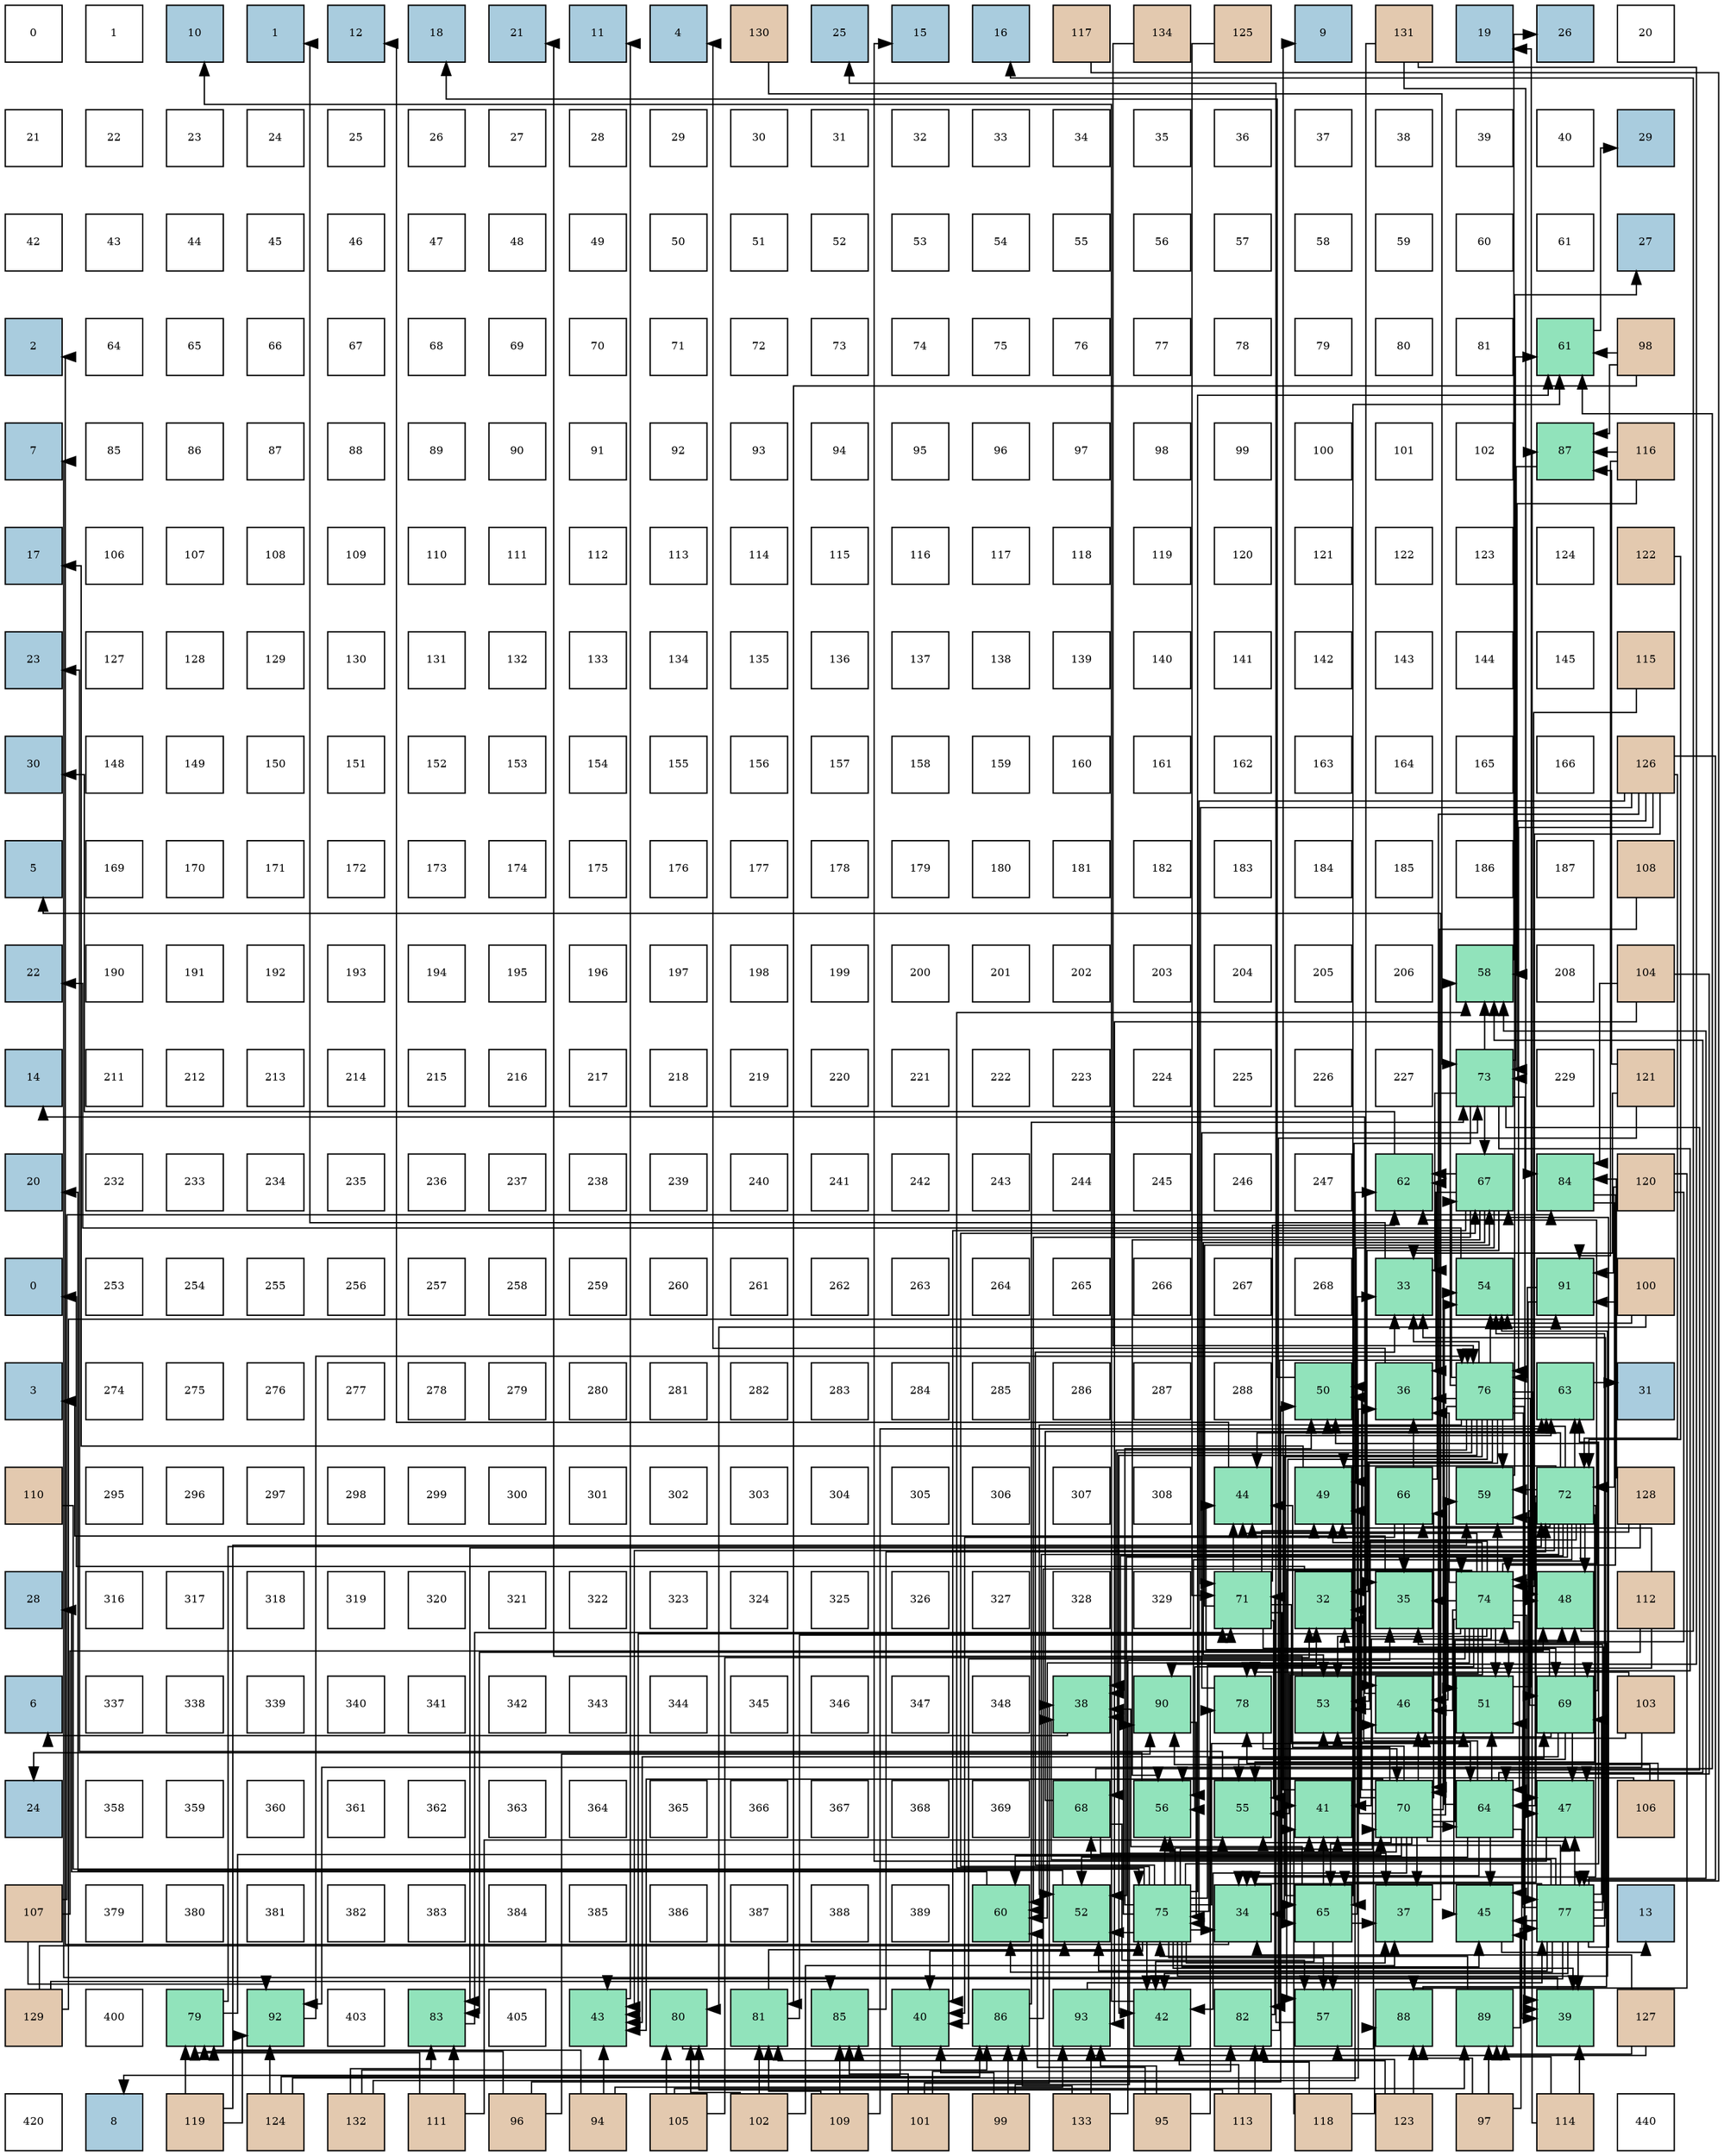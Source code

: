 digraph layout{
 rankdir=TB;
 splines=ortho;
 node [style=filled shape=square fixedsize=true width=0.6];
0[label="0", fontsize=8, fillcolor="#ffffff"];
1[label="1", fontsize=8, fillcolor="#ffffff"];
2[label="10", fontsize=8, fillcolor="#a9ccde"];
3[label="1", fontsize=8, fillcolor="#a9ccde"];
4[label="12", fontsize=8, fillcolor="#a9ccde"];
5[label="18", fontsize=8, fillcolor="#a9ccde"];
6[label="21", fontsize=8, fillcolor="#a9ccde"];
7[label="11", fontsize=8, fillcolor="#a9ccde"];
8[label="4", fontsize=8, fillcolor="#a9ccde"];
9[label="130", fontsize=8, fillcolor="#e3c9af"];
10[label="25", fontsize=8, fillcolor="#a9ccde"];
11[label="15", fontsize=8, fillcolor="#a9ccde"];
12[label="16", fontsize=8, fillcolor="#a9ccde"];
13[label="117", fontsize=8, fillcolor="#e3c9af"];
14[label="134", fontsize=8, fillcolor="#e3c9af"];
15[label="125", fontsize=8, fillcolor="#e3c9af"];
16[label="9", fontsize=8, fillcolor="#a9ccde"];
17[label="131", fontsize=8, fillcolor="#e3c9af"];
18[label="19", fontsize=8, fillcolor="#a9ccde"];
19[label="26", fontsize=8, fillcolor="#a9ccde"];
20[label="20", fontsize=8, fillcolor="#ffffff"];
21[label="21", fontsize=8, fillcolor="#ffffff"];
22[label="22", fontsize=8, fillcolor="#ffffff"];
23[label="23", fontsize=8, fillcolor="#ffffff"];
24[label="24", fontsize=8, fillcolor="#ffffff"];
25[label="25", fontsize=8, fillcolor="#ffffff"];
26[label="26", fontsize=8, fillcolor="#ffffff"];
27[label="27", fontsize=8, fillcolor="#ffffff"];
28[label="28", fontsize=8, fillcolor="#ffffff"];
29[label="29", fontsize=8, fillcolor="#ffffff"];
30[label="30", fontsize=8, fillcolor="#ffffff"];
31[label="31", fontsize=8, fillcolor="#ffffff"];
32[label="32", fontsize=8, fillcolor="#ffffff"];
33[label="33", fontsize=8, fillcolor="#ffffff"];
34[label="34", fontsize=8, fillcolor="#ffffff"];
35[label="35", fontsize=8, fillcolor="#ffffff"];
36[label="36", fontsize=8, fillcolor="#ffffff"];
37[label="37", fontsize=8, fillcolor="#ffffff"];
38[label="38", fontsize=8, fillcolor="#ffffff"];
39[label="39", fontsize=8, fillcolor="#ffffff"];
40[label="40", fontsize=8, fillcolor="#ffffff"];
41[label="29", fontsize=8, fillcolor="#a9ccde"];
42[label="42", fontsize=8, fillcolor="#ffffff"];
43[label="43", fontsize=8, fillcolor="#ffffff"];
44[label="44", fontsize=8, fillcolor="#ffffff"];
45[label="45", fontsize=8, fillcolor="#ffffff"];
46[label="46", fontsize=8, fillcolor="#ffffff"];
47[label="47", fontsize=8, fillcolor="#ffffff"];
48[label="48", fontsize=8, fillcolor="#ffffff"];
49[label="49", fontsize=8, fillcolor="#ffffff"];
50[label="50", fontsize=8, fillcolor="#ffffff"];
51[label="51", fontsize=8, fillcolor="#ffffff"];
52[label="52", fontsize=8, fillcolor="#ffffff"];
53[label="53", fontsize=8, fillcolor="#ffffff"];
54[label="54", fontsize=8, fillcolor="#ffffff"];
55[label="55", fontsize=8, fillcolor="#ffffff"];
56[label="56", fontsize=8, fillcolor="#ffffff"];
57[label="57", fontsize=8, fillcolor="#ffffff"];
58[label="58", fontsize=8, fillcolor="#ffffff"];
59[label="59", fontsize=8, fillcolor="#ffffff"];
60[label="60", fontsize=8, fillcolor="#ffffff"];
61[label="61", fontsize=8, fillcolor="#ffffff"];
62[label="27", fontsize=8, fillcolor="#a9ccde"];
63[label="2", fontsize=8, fillcolor="#a9ccde"];
64[label="64", fontsize=8, fillcolor="#ffffff"];
65[label="65", fontsize=8, fillcolor="#ffffff"];
66[label="66", fontsize=8, fillcolor="#ffffff"];
67[label="67", fontsize=8, fillcolor="#ffffff"];
68[label="68", fontsize=8, fillcolor="#ffffff"];
69[label="69", fontsize=8, fillcolor="#ffffff"];
70[label="70", fontsize=8, fillcolor="#ffffff"];
71[label="71", fontsize=8, fillcolor="#ffffff"];
72[label="72", fontsize=8, fillcolor="#ffffff"];
73[label="73", fontsize=8, fillcolor="#ffffff"];
74[label="74", fontsize=8, fillcolor="#ffffff"];
75[label="75", fontsize=8, fillcolor="#ffffff"];
76[label="76", fontsize=8, fillcolor="#ffffff"];
77[label="77", fontsize=8, fillcolor="#ffffff"];
78[label="78", fontsize=8, fillcolor="#ffffff"];
79[label="79", fontsize=8, fillcolor="#ffffff"];
80[label="80", fontsize=8, fillcolor="#ffffff"];
81[label="81", fontsize=8, fillcolor="#ffffff"];
82[label="61", fontsize=8, fillcolor="#91e3bb"];
83[label="98", fontsize=8, fillcolor="#e3c9af"];
84[label="7", fontsize=8, fillcolor="#a9ccde"];
85[label="85", fontsize=8, fillcolor="#ffffff"];
86[label="86", fontsize=8, fillcolor="#ffffff"];
87[label="87", fontsize=8, fillcolor="#ffffff"];
88[label="88", fontsize=8, fillcolor="#ffffff"];
89[label="89", fontsize=8, fillcolor="#ffffff"];
90[label="90", fontsize=8, fillcolor="#ffffff"];
91[label="91", fontsize=8, fillcolor="#ffffff"];
92[label="92", fontsize=8, fillcolor="#ffffff"];
93[label="93", fontsize=8, fillcolor="#ffffff"];
94[label="94", fontsize=8, fillcolor="#ffffff"];
95[label="95", fontsize=8, fillcolor="#ffffff"];
96[label="96", fontsize=8, fillcolor="#ffffff"];
97[label="97", fontsize=8, fillcolor="#ffffff"];
98[label="98", fontsize=8, fillcolor="#ffffff"];
99[label="99", fontsize=8, fillcolor="#ffffff"];
100[label="100", fontsize=8, fillcolor="#ffffff"];
101[label="101", fontsize=8, fillcolor="#ffffff"];
102[label="102", fontsize=8, fillcolor="#ffffff"];
103[label="87", fontsize=8, fillcolor="#91e3bb"];
104[label="116", fontsize=8, fillcolor="#e3c9af"];
105[label="17", fontsize=8, fillcolor="#a9ccde"];
106[label="106", fontsize=8, fillcolor="#ffffff"];
107[label="107", fontsize=8, fillcolor="#ffffff"];
108[label="108", fontsize=8, fillcolor="#ffffff"];
109[label="109", fontsize=8, fillcolor="#ffffff"];
110[label="110", fontsize=8, fillcolor="#ffffff"];
111[label="111", fontsize=8, fillcolor="#ffffff"];
112[label="112", fontsize=8, fillcolor="#ffffff"];
113[label="113", fontsize=8, fillcolor="#ffffff"];
114[label="114", fontsize=8, fillcolor="#ffffff"];
115[label="115", fontsize=8, fillcolor="#ffffff"];
116[label="116", fontsize=8, fillcolor="#ffffff"];
117[label="117", fontsize=8, fillcolor="#ffffff"];
118[label="118", fontsize=8, fillcolor="#ffffff"];
119[label="119", fontsize=8, fillcolor="#ffffff"];
120[label="120", fontsize=8, fillcolor="#ffffff"];
121[label="121", fontsize=8, fillcolor="#ffffff"];
122[label="122", fontsize=8, fillcolor="#ffffff"];
123[label="123", fontsize=8, fillcolor="#ffffff"];
124[label="124", fontsize=8, fillcolor="#ffffff"];
125[label="122", fontsize=8, fillcolor="#e3c9af"];
126[label="23", fontsize=8, fillcolor="#a9ccde"];
127[label="127", fontsize=8, fillcolor="#ffffff"];
128[label="128", fontsize=8, fillcolor="#ffffff"];
129[label="129", fontsize=8, fillcolor="#ffffff"];
130[label="130", fontsize=8, fillcolor="#ffffff"];
131[label="131", fontsize=8, fillcolor="#ffffff"];
132[label="132", fontsize=8, fillcolor="#ffffff"];
133[label="133", fontsize=8, fillcolor="#ffffff"];
134[label="134", fontsize=8, fillcolor="#ffffff"];
135[label="135", fontsize=8, fillcolor="#ffffff"];
136[label="136", fontsize=8, fillcolor="#ffffff"];
137[label="137", fontsize=8, fillcolor="#ffffff"];
138[label="138", fontsize=8, fillcolor="#ffffff"];
139[label="139", fontsize=8, fillcolor="#ffffff"];
140[label="140", fontsize=8, fillcolor="#ffffff"];
141[label="141", fontsize=8, fillcolor="#ffffff"];
142[label="142", fontsize=8, fillcolor="#ffffff"];
143[label="143", fontsize=8, fillcolor="#ffffff"];
144[label="144", fontsize=8, fillcolor="#ffffff"];
145[label="145", fontsize=8, fillcolor="#ffffff"];
146[label="115", fontsize=8, fillcolor="#e3c9af"];
147[label="30", fontsize=8, fillcolor="#a9ccde"];
148[label="148", fontsize=8, fillcolor="#ffffff"];
149[label="149", fontsize=8, fillcolor="#ffffff"];
150[label="150", fontsize=8, fillcolor="#ffffff"];
151[label="151", fontsize=8, fillcolor="#ffffff"];
152[label="152", fontsize=8, fillcolor="#ffffff"];
153[label="153", fontsize=8, fillcolor="#ffffff"];
154[label="154", fontsize=8, fillcolor="#ffffff"];
155[label="155", fontsize=8, fillcolor="#ffffff"];
156[label="156", fontsize=8, fillcolor="#ffffff"];
157[label="157", fontsize=8, fillcolor="#ffffff"];
158[label="158", fontsize=8, fillcolor="#ffffff"];
159[label="159", fontsize=8, fillcolor="#ffffff"];
160[label="160", fontsize=8, fillcolor="#ffffff"];
161[label="161", fontsize=8, fillcolor="#ffffff"];
162[label="162", fontsize=8, fillcolor="#ffffff"];
163[label="163", fontsize=8, fillcolor="#ffffff"];
164[label="164", fontsize=8, fillcolor="#ffffff"];
165[label="165", fontsize=8, fillcolor="#ffffff"];
166[label="166", fontsize=8, fillcolor="#ffffff"];
167[label="126", fontsize=8, fillcolor="#e3c9af"];
168[label="5", fontsize=8, fillcolor="#a9ccde"];
169[label="169", fontsize=8, fillcolor="#ffffff"];
170[label="170", fontsize=8, fillcolor="#ffffff"];
171[label="171", fontsize=8, fillcolor="#ffffff"];
172[label="172", fontsize=8, fillcolor="#ffffff"];
173[label="173", fontsize=8, fillcolor="#ffffff"];
174[label="174", fontsize=8, fillcolor="#ffffff"];
175[label="175", fontsize=8, fillcolor="#ffffff"];
176[label="176", fontsize=8, fillcolor="#ffffff"];
177[label="177", fontsize=8, fillcolor="#ffffff"];
178[label="178", fontsize=8, fillcolor="#ffffff"];
179[label="179", fontsize=8, fillcolor="#ffffff"];
180[label="180", fontsize=8, fillcolor="#ffffff"];
181[label="181", fontsize=8, fillcolor="#ffffff"];
182[label="182", fontsize=8, fillcolor="#ffffff"];
183[label="183", fontsize=8, fillcolor="#ffffff"];
184[label="184", fontsize=8, fillcolor="#ffffff"];
185[label="185", fontsize=8, fillcolor="#ffffff"];
186[label="186", fontsize=8, fillcolor="#ffffff"];
187[label="187", fontsize=8, fillcolor="#ffffff"];
188[label="108", fontsize=8, fillcolor="#e3c9af"];
189[label="22", fontsize=8, fillcolor="#a9ccde"];
190[label="190", fontsize=8, fillcolor="#ffffff"];
191[label="191", fontsize=8, fillcolor="#ffffff"];
192[label="192", fontsize=8, fillcolor="#ffffff"];
193[label="193", fontsize=8, fillcolor="#ffffff"];
194[label="194", fontsize=8, fillcolor="#ffffff"];
195[label="195", fontsize=8, fillcolor="#ffffff"];
196[label="196", fontsize=8, fillcolor="#ffffff"];
197[label="197", fontsize=8, fillcolor="#ffffff"];
198[label="198", fontsize=8, fillcolor="#ffffff"];
199[label="199", fontsize=8, fillcolor="#ffffff"];
200[label="200", fontsize=8, fillcolor="#ffffff"];
201[label="201", fontsize=8, fillcolor="#ffffff"];
202[label="202", fontsize=8, fillcolor="#ffffff"];
203[label="203", fontsize=8, fillcolor="#ffffff"];
204[label="204", fontsize=8, fillcolor="#ffffff"];
205[label="205", fontsize=8, fillcolor="#ffffff"];
206[label="206", fontsize=8, fillcolor="#ffffff"];
207[label="58", fontsize=8, fillcolor="#91e3bb"];
208[label="208", fontsize=8, fillcolor="#ffffff"];
209[label="104", fontsize=8, fillcolor="#e3c9af"];
210[label="14", fontsize=8, fillcolor="#a9ccde"];
211[label="211", fontsize=8, fillcolor="#ffffff"];
212[label="212", fontsize=8, fillcolor="#ffffff"];
213[label="213", fontsize=8, fillcolor="#ffffff"];
214[label="214", fontsize=8, fillcolor="#ffffff"];
215[label="215", fontsize=8, fillcolor="#ffffff"];
216[label="216", fontsize=8, fillcolor="#ffffff"];
217[label="217", fontsize=8, fillcolor="#ffffff"];
218[label="218", fontsize=8, fillcolor="#ffffff"];
219[label="219", fontsize=8, fillcolor="#ffffff"];
220[label="220", fontsize=8, fillcolor="#ffffff"];
221[label="221", fontsize=8, fillcolor="#ffffff"];
222[label="222", fontsize=8, fillcolor="#ffffff"];
223[label="223", fontsize=8, fillcolor="#ffffff"];
224[label="224", fontsize=8, fillcolor="#ffffff"];
225[label="225", fontsize=8, fillcolor="#ffffff"];
226[label="226", fontsize=8, fillcolor="#ffffff"];
227[label="227", fontsize=8, fillcolor="#ffffff"];
228[label="73", fontsize=8, fillcolor="#91e3bb"];
229[label="229", fontsize=8, fillcolor="#ffffff"];
230[label="121", fontsize=8, fillcolor="#e3c9af"];
231[label="20", fontsize=8, fillcolor="#a9ccde"];
232[label="232", fontsize=8, fillcolor="#ffffff"];
233[label="233", fontsize=8, fillcolor="#ffffff"];
234[label="234", fontsize=8, fillcolor="#ffffff"];
235[label="235", fontsize=8, fillcolor="#ffffff"];
236[label="236", fontsize=8, fillcolor="#ffffff"];
237[label="237", fontsize=8, fillcolor="#ffffff"];
238[label="238", fontsize=8, fillcolor="#ffffff"];
239[label="239", fontsize=8, fillcolor="#ffffff"];
240[label="240", fontsize=8, fillcolor="#ffffff"];
241[label="241", fontsize=8, fillcolor="#ffffff"];
242[label="242", fontsize=8, fillcolor="#ffffff"];
243[label="243", fontsize=8, fillcolor="#ffffff"];
244[label="244", fontsize=8, fillcolor="#ffffff"];
245[label="245", fontsize=8, fillcolor="#ffffff"];
246[label="246", fontsize=8, fillcolor="#ffffff"];
247[label="247", fontsize=8, fillcolor="#ffffff"];
248[label="62", fontsize=8, fillcolor="#91e3bb"];
249[label="67", fontsize=8, fillcolor="#91e3bb"];
250[label="84", fontsize=8, fillcolor="#91e3bb"];
251[label="120", fontsize=8, fillcolor="#e3c9af"];
252[label="0", fontsize=8, fillcolor="#a9ccde"];
253[label="253", fontsize=8, fillcolor="#ffffff"];
254[label="254", fontsize=8, fillcolor="#ffffff"];
255[label="255", fontsize=8, fillcolor="#ffffff"];
256[label="256", fontsize=8, fillcolor="#ffffff"];
257[label="257", fontsize=8, fillcolor="#ffffff"];
258[label="258", fontsize=8, fillcolor="#ffffff"];
259[label="259", fontsize=8, fillcolor="#ffffff"];
260[label="260", fontsize=8, fillcolor="#ffffff"];
261[label="261", fontsize=8, fillcolor="#ffffff"];
262[label="262", fontsize=8, fillcolor="#ffffff"];
263[label="263", fontsize=8, fillcolor="#ffffff"];
264[label="264", fontsize=8, fillcolor="#ffffff"];
265[label="265", fontsize=8, fillcolor="#ffffff"];
266[label="266", fontsize=8, fillcolor="#ffffff"];
267[label="267", fontsize=8, fillcolor="#ffffff"];
268[label="268", fontsize=8, fillcolor="#ffffff"];
269[label="33", fontsize=8, fillcolor="#91e3bb"];
270[label="54", fontsize=8, fillcolor="#91e3bb"];
271[label="91", fontsize=8, fillcolor="#91e3bb"];
272[label="100", fontsize=8, fillcolor="#e3c9af"];
273[label="3", fontsize=8, fillcolor="#a9ccde"];
274[label="274", fontsize=8, fillcolor="#ffffff"];
275[label="275", fontsize=8, fillcolor="#ffffff"];
276[label="276", fontsize=8, fillcolor="#ffffff"];
277[label="277", fontsize=8, fillcolor="#ffffff"];
278[label="278", fontsize=8, fillcolor="#ffffff"];
279[label="279", fontsize=8, fillcolor="#ffffff"];
280[label="280", fontsize=8, fillcolor="#ffffff"];
281[label="281", fontsize=8, fillcolor="#ffffff"];
282[label="282", fontsize=8, fillcolor="#ffffff"];
283[label="283", fontsize=8, fillcolor="#ffffff"];
284[label="284", fontsize=8, fillcolor="#ffffff"];
285[label="285", fontsize=8, fillcolor="#ffffff"];
286[label="286", fontsize=8, fillcolor="#ffffff"];
287[label="287", fontsize=8, fillcolor="#ffffff"];
288[label="288", fontsize=8, fillcolor="#ffffff"];
289[label="50", fontsize=8, fillcolor="#91e3bb"];
290[label="36", fontsize=8, fillcolor="#91e3bb"];
291[label="76", fontsize=8, fillcolor="#91e3bb"];
292[label="63", fontsize=8, fillcolor="#91e3bb"];
293[label="31", fontsize=8, fillcolor="#a9ccde"];
294[label="110", fontsize=8, fillcolor="#e3c9af"];
295[label="295", fontsize=8, fillcolor="#ffffff"];
296[label="296", fontsize=8, fillcolor="#ffffff"];
297[label="297", fontsize=8, fillcolor="#ffffff"];
298[label="298", fontsize=8, fillcolor="#ffffff"];
299[label="299", fontsize=8, fillcolor="#ffffff"];
300[label="300", fontsize=8, fillcolor="#ffffff"];
301[label="301", fontsize=8, fillcolor="#ffffff"];
302[label="302", fontsize=8, fillcolor="#ffffff"];
303[label="303", fontsize=8, fillcolor="#ffffff"];
304[label="304", fontsize=8, fillcolor="#ffffff"];
305[label="305", fontsize=8, fillcolor="#ffffff"];
306[label="306", fontsize=8, fillcolor="#ffffff"];
307[label="307", fontsize=8, fillcolor="#ffffff"];
308[label="308", fontsize=8, fillcolor="#ffffff"];
309[label="44", fontsize=8, fillcolor="#91e3bb"];
310[label="49", fontsize=8, fillcolor="#91e3bb"];
311[label="66", fontsize=8, fillcolor="#91e3bb"];
312[label="59", fontsize=8, fillcolor="#91e3bb"];
313[label="72", fontsize=8, fillcolor="#91e3bb"];
314[label="128", fontsize=8, fillcolor="#e3c9af"];
315[label="28", fontsize=8, fillcolor="#a9ccde"];
316[label="316", fontsize=8, fillcolor="#ffffff"];
317[label="317", fontsize=8, fillcolor="#ffffff"];
318[label="318", fontsize=8, fillcolor="#ffffff"];
319[label="319", fontsize=8, fillcolor="#ffffff"];
320[label="320", fontsize=8, fillcolor="#ffffff"];
321[label="321", fontsize=8, fillcolor="#ffffff"];
322[label="322", fontsize=8, fillcolor="#ffffff"];
323[label="323", fontsize=8, fillcolor="#ffffff"];
324[label="324", fontsize=8, fillcolor="#ffffff"];
325[label="325", fontsize=8, fillcolor="#ffffff"];
326[label="326", fontsize=8, fillcolor="#ffffff"];
327[label="327", fontsize=8, fillcolor="#ffffff"];
328[label="328", fontsize=8, fillcolor="#ffffff"];
329[label="329", fontsize=8, fillcolor="#ffffff"];
330[label="71", fontsize=8, fillcolor="#91e3bb"];
331[label="32", fontsize=8, fillcolor="#91e3bb"];
332[label="35", fontsize=8, fillcolor="#91e3bb"];
333[label="74", fontsize=8, fillcolor="#91e3bb"];
334[label="48", fontsize=8, fillcolor="#91e3bb"];
335[label="112", fontsize=8, fillcolor="#e3c9af"];
336[label="6", fontsize=8, fillcolor="#a9ccde"];
337[label="337", fontsize=8, fillcolor="#ffffff"];
338[label="338", fontsize=8, fillcolor="#ffffff"];
339[label="339", fontsize=8, fillcolor="#ffffff"];
340[label="340", fontsize=8, fillcolor="#ffffff"];
341[label="341", fontsize=8, fillcolor="#ffffff"];
342[label="342", fontsize=8, fillcolor="#ffffff"];
343[label="343", fontsize=8, fillcolor="#ffffff"];
344[label="344", fontsize=8, fillcolor="#ffffff"];
345[label="345", fontsize=8, fillcolor="#ffffff"];
346[label="346", fontsize=8, fillcolor="#ffffff"];
347[label="347", fontsize=8, fillcolor="#ffffff"];
348[label="348", fontsize=8, fillcolor="#ffffff"];
349[label="38", fontsize=8, fillcolor="#91e3bb"];
350[label="90", fontsize=8, fillcolor="#91e3bb"];
351[label="78", fontsize=8, fillcolor="#91e3bb"];
352[label="53", fontsize=8, fillcolor="#91e3bb"];
353[label="46", fontsize=8, fillcolor="#91e3bb"];
354[label="51", fontsize=8, fillcolor="#91e3bb"];
355[label="69", fontsize=8, fillcolor="#91e3bb"];
356[label="103", fontsize=8, fillcolor="#e3c9af"];
357[label="24", fontsize=8, fillcolor="#a9ccde"];
358[label="358", fontsize=8, fillcolor="#ffffff"];
359[label="359", fontsize=8, fillcolor="#ffffff"];
360[label="360", fontsize=8, fillcolor="#ffffff"];
361[label="361", fontsize=8, fillcolor="#ffffff"];
362[label="362", fontsize=8, fillcolor="#ffffff"];
363[label="363", fontsize=8, fillcolor="#ffffff"];
364[label="364", fontsize=8, fillcolor="#ffffff"];
365[label="365", fontsize=8, fillcolor="#ffffff"];
366[label="366", fontsize=8, fillcolor="#ffffff"];
367[label="367", fontsize=8, fillcolor="#ffffff"];
368[label="368", fontsize=8, fillcolor="#ffffff"];
369[label="369", fontsize=8, fillcolor="#ffffff"];
370[label="68", fontsize=8, fillcolor="#91e3bb"];
371[label="56", fontsize=8, fillcolor="#91e3bb"];
372[label="55", fontsize=8, fillcolor="#91e3bb"];
373[label="41", fontsize=8, fillcolor="#91e3bb"];
374[label="70", fontsize=8, fillcolor="#91e3bb"];
375[label="64", fontsize=8, fillcolor="#91e3bb"];
376[label="47", fontsize=8, fillcolor="#91e3bb"];
377[label="106", fontsize=8, fillcolor="#e3c9af"];
378[label="107", fontsize=8, fillcolor="#e3c9af"];
379[label="379", fontsize=8, fillcolor="#ffffff"];
380[label="380", fontsize=8, fillcolor="#ffffff"];
381[label="381", fontsize=8, fillcolor="#ffffff"];
382[label="382", fontsize=8, fillcolor="#ffffff"];
383[label="383", fontsize=8, fillcolor="#ffffff"];
384[label="384", fontsize=8, fillcolor="#ffffff"];
385[label="385", fontsize=8, fillcolor="#ffffff"];
386[label="386", fontsize=8, fillcolor="#ffffff"];
387[label="387", fontsize=8, fillcolor="#ffffff"];
388[label="388", fontsize=8, fillcolor="#ffffff"];
389[label="389", fontsize=8, fillcolor="#ffffff"];
390[label="60", fontsize=8, fillcolor="#91e3bb"];
391[label="52", fontsize=8, fillcolor="#91e3bb"];
392[label="75", fontsize=8, fillcolor="#91e3bb"];
393[label="34", fontsize=8, fillcolor="#91e3bb"];
394[label="65", fontsize=8, fillcolor="#91e3bb"];
395[label="37", fontsize=8, fillcolor="#91e3bb"];
396[label="45", fontsize=8, fillcolor="#91e3bb"];
397[label="77", fontsize=8, fillcolor="#91e3bb"];
398[label="13", fontsize=8, fillcolor="#a9ccde"];
399[label="129", fontsize=8, fillcolor="#e3c9af"];
400[label="400", fontsize=8, fillcolor="#ffffff"];
401[label="79", fontsize=8, fillcolor="#91e3bb"];
402[label="92", fontsize=8, fillcolor="#91e3bb"];
403[label="403", fontsize=8, fillcolor="#ffffff"];
404[label="83", fontsize=8, fillcolor="#91e3bb"];
405[label="405", fontsize=8, fillcolor="#ffffff"];
406[label="43", fontsize=8, fillcolor="#91e3bb"];
407[label="80", fontsize=8, fillcolor="#91e3bb"];
408[label="81", fontsize=8, fillcolor="#91e3bb"];
409[label="85", fontsize=8, fillcolor="#91e3bb"];
410[label="40", fontsize=8, fillcolor="#91e3bb"];
411[label="86", fontsize=8, fillcolor="#91e3bb"];
412[label="93", fontsize=8, fillcolor="#91e3bb"];
413[label="42", fontsize=8, fillcolor="#91e3bb"];
414[label="82", fontsize=8, fillcolor="#91e3bb"];
415[label="57", fontsize=8, fillcolor="#91e3bb"];
416[label="88", fontsize=8, fillcolor="#91e3bb"];
417[label="89", fontsize=8, fillcolor="#91e3bb"];
418[label="39", fontsize=8, fillcolor="#91e3bb"];
419[label="127", fontsize=8, fillcolor="#e3c9af"];
420[label="420", fontsize=8, fillcolor="#ffffff"];
421[label="8", fontsize=8, fillcolor="#a9ccde"];
422[label="119", fontsize=8, fillcolor="#e3c9af"];
423[label="124", fontsize=8, fillcolor="#e3c9af"];
424[label="132", fontsize=8, fillcolor="#e3c9af"];
425[label="111", fontsize=8, fillcolor="#e3c9af"];
426[label="96", fontsize=8, fillcolor="#e3c9af"];
427[label="94", fontsize=8, fillcolor="#e3c9af"];
428[label="105", fontsize=8, fillcolor="#e3c9af"];
429[label="102", fontsize=8, fillcolor="#e3c9af"];
430[label="109", fontsize=8, fillcolor="#e3c9af"];
431[label="101", fontsize=8, fillcolor="#e3c9af"];
432[label="99", fontsize=8, fillcolor="#e3c9af"];
433[label="133", fontsize=8, fillcolor="#e3c9af"];
434[label="95", fontsize=8, fillcolor="#e3c9af"];
435[label="113", fontsize=8, fillcolor="#e3c9af"];
436[label="118", fontsize=8, fillcolor="#e3c9af"];
437[label="123", fontsize=8, fillcolor="#e3c9af"];
438[label="97", fontsize=8, fillcolor="#e3c9af"];
439[label="114", fontsize=8, fillcolor="#e3c9af"];
440[label="440", fontsize=8, fillcolor="#ffffff"];
edge [constraint=false, style=vis];331 -> 252;
269 -> 3;
393 -> 63;
332 -> 273;
290 -> 8;
395 -> 168;
349 -> 336;
418 -> 84;
410 -> 421;
373 -> 16;
413 -> 2;
406 -> 7;
309 -> 4;
396 -> 398;
353 -> 210;
376 -> 11;
334 -> 12;
310 -> 105;
289 -> 5;
354 -> 18;
391 -> 231;
352 -> 6;
270 -> 189;
372 -> 126;
371 -> 357;
415 -> 10;
207 -> 19;
312 -> 62;
390 -> 315;
82 -> 41;
248 -> 147;
292 -> 293;
375 -> 331;
375 -> 393;
375 -> 418;
375 -> 396;
375 -> 354;
375 -> 391;
375 -> 270;
375 -> 207;
394 -> 269;
394 -> 395;
394 -> 349;
394 -> 373;
394 -> 413;
394 -> 415;
394 -> 82;
394 -> 292;
311 -> 332;
311 -> 290;
311 -> 410;
311 -> 248;
249 -> 332;
249 -> 290;
249 -> 410;
249 -> 310;
249 -> 352;
249 -> 371;
249 -> 390;
249 -> 248;
370 -> 395;
370 -> 415;
370 -> 82;
370 -> 292;
355 -> 406;
355 -> 309;
355 -> 353;
355 -> 376;
355 -> 334;
355 -> 289;
355 -> 372;
355 -> 312;
374 -> 331;
374 -> 395;
374 -> 413;
374 -> 406;
374 -> 309;
374 -> 353;
374 -> 376;
374 -> 334;
374 -> 310;
374 -> 289;
374 -> 352;
374 -> 270;
374 -> 372;
374 -> 371;
374 -> 312;
374 -> 390;
374 -> 375;
374 -> 394;
374 -> 311;
330 -> 309;
330 -> 310;
330 -> 372;
330 -> 248;
330 -> 375;
330 -> 394;
330 -> 249;
330 -> 355;
313 -> 393;
313 -> 349;
313 -> 406;
313 -> 309;
313 -> 353;
313 -> 376;
313 -> 334;
313 -> 310;
313 -> 289;
313 -> 391;
313 -> 352;
313 -> 372;
313 -> 371;
313 -> 312;
313 -> 390;
313 -> 292;
313 -> 375;
313 -> 394;
313 -> 311;
228 -> 269;
228 -> 418;
228 -> 207;
228 -> 82;
228 -> 375;
228 -> 394;
228 -> 249;
228 -> 355;
333 -> 332;
333 -> 290;
333 -> 410;
333 -> 373;
333 -> 406;
333 -> 309;
333 -> 396;
333 -> 353;
333 -> 376;
333 -> 334;
333 -> 310;
333 -> 289;
333 -> 354;
333 -> 352;
333 -> 372;
333 -> 371;
333 -> 415;
333 -> 312;
333 -> 390;
333 -> 248;
333 -> 375;
333 -> 394;
392 -> 331;
392 -> 269;
392 -> 393;
392 -> 395;
392 -> 349;
392 -> 418;
392 -> 410;
392 -> 373;
392 -> 413;
392 -> 396;
392 -> 353;
392 -> 289;
392 -> 354;
392 -> 391;
392 -> 270;
392 -> 371;
392 -> 415;
392 -> 207;
392 -> 82;
392 -> 292;
392 -> 249;
392 -> 355;
291 -> 331;
291 -> 269;
291 -> 393;
291 -> 290;
291 -> 349;
291 -> 418;
291 -> 373;
291 -> 413;
291 -> 396;
291 -> 334;
291 -> 354;
291 -> 391;
291 -> 352;
291 -> 270;
291 -> 207;
291 -> 312;
291 -> 249;
291 -> 370;
291 -> 355;
397 -> 331;
397 -> 269;
397 -> 393;
397 -> 332;
397 -> 349;
397 -> 418;
397 -> 373;
397 -> 413;
397 -> 406;
397 -> 396;
397 -> 376;
397 -> 354;
397 -> 391;
397 -> 270;
397 -> 207;
397 -> 390;
397 -> 249;
397 -> 370;
397 -> 355;
351 -> 374;
351 -> 228;
401 -> 374;
401 -> 313;
407 -> 374;
408 -> 330;
408 -> 392;
414 -> 330;
414 -> 291;
404 -> 330;
250 -> 313;
250 -> 333;
409 -> 313;
411 -> 228;
411 -> 333;
103 -> 228;
416 -> 333;
417 -> 392;
417 -> 397;
350 -> 392;
271 -> 291;
271 -> 397;
402 -> 291;
412 -> 397;
427 -> 406;
427 -> 401;
427 -> 412;
434 -> 390;
434 -> 351;
434 -> 412;
426 -> 289;
426 -> 401;
426 -> 350;
438 -> 396;
438 -> 416;
438 -> 417;
83 -> 82;
83 -> 408;
83 -> 103;
432 -> 410;
432 -> 411;
432 -> 350;
272 -> 270;
272 -> 407;
272 -> 271;
431 -> 349;
431 -> 414;
431 -> 409;
429 -> 395;
429 -> 407;
429 -> 408;
356 -> 352;
356 -> 351;
356 -> 402;
209 -> 376;
209 -> 250;
209 -> 412;
428 -> 331;
428 -> 407;
428 -> 417;
377 -> 371;
377 -> 351;
377 -> 350;
378 -> 334;
378 -> 250;
378 -> 402;
188 -> 374;
430 -> 292;
430 -> 408;
430 -> 409;
294 -> 392;
425 -> 372;
425 -> 401;
425 -> 404;
335 -> 310;
335 -> 351;
335 -> 404;
435 -> 413;
435 -> 407;
435 -> 414;
439 -> 418;
439 -> 103;
439 -> 417;
146 -> 333;
104 -> 207;
104 -> 103;
104 -> 271;
13 -> 397;
436 -> 373;
436 -> 414;
436 -> 416;
422 -> 312;
422 -> 401;
422 -> 402;
251 -> 354;
251 -> 416;
251 -> 271;
230 -> 269;
230 -> 414;
230 -> 103;
125 -> 313;
437 -> 415;
437 -> 408;
437 -> 416;
423 -> 290;
423 -> 411;
423 -> 402;
15 -> 330;
167 -> 374;
167 -> 330;
167 -> 313;
167 -> 228;
167 -> 333;
167 -> 392;
167 -> 291;
167 -> 397;
419 -> 393;
419 -> 409;
419 -> 417;
314 -> 309;
314 -> 404;
314 -> 250;
399 -> 391;
399 -> 409;
399 -> 271;
9 -> 228;
17 -> 353;
17 -> 250;
17 -> 350;
424 -> 248;
424 -> 404;
424 -> 411;
433 -> 332;
433 -> 411;
433 -> 412;
14 -> 291;
edge [constraint=true, style=invis];
0 -> 21 -> 42 -> 63 -> 84 -> 105 -> 126 -> 147 -> 168 -> 189 -> 210 -> 231 -> 252 -> 273 -> 294 -> 315 -> 336 -> 357 -> 378 -> 399 -> 420;
1 -> 22 -> 43 -> 64 -> 85 -> 106 -> 127 -> 148 -> 169 -> 190 -> 211 -> 232 -> 253 -> 274 -> 295 -> 316 -> 337 -> 358 -> 379 -> 400 -> 421;
2 -> 23 -> 44 -> 65 -> 86 -> 107 -> 128 -> 149 -> 170 -> 191 -> 212 -> 233 -> 254 -> 275 -> 296 -> 317 -> 338 -> 359 -> 380 -> 401 -> 422;
3 -> 24 -> 45 -> 66 -> 87 -> 108 -> 129 -> 150 -> 171 -> 192 -> 213 -> 234 -> 255 -> 276 -> 297 -> 318 -> 339 -> 360 -> 381 -> 402 -> 423;
4 -> 25 -> 46 -> 67 -> 88 -> 109 -> 130 -> 151 -> 172 -> 193 -> 214 -> 235 -> 256 -> 277 -> 298 -> 319 -> 340 -> 361 -> 382 -> 403 -> 424;
5 -> 26 -> 47 -> 68 -> 89 -> 110 -> 131 -> 152 -> 173 -> 194 -> 215 -> 236 -> 257 -> 278 -> 299 -> 320 -> 341 -> 362 -> 383 -> 404 -> 425;
6 -> 27 -> 48 -> 69 -> 90 -> 111 -> 132 -> 153 -> 174 -> 195 -> 216 -> 237 -> 258 -> 279 -> 300 -> 321 -> 342 -> 363 -> 384 -> 405 -> 426;
7 -> 28 -> 49 -> 70 -> 91 -> 112 -> 133 -> 154 -> 175 -> 196 -> 217 -> 238 -> 259 -> 280 -> 301 -> 322 -> 343 -> 364 -> 385 -> 406 -> 427;
8 -> 29 -> 50 -> 71 -> 92 -> 113 -> 134 -> 155 -> 176 -> 197 -> 218 -> 239 -> 260 -> 281 -> 302 -> 323 -> 344 -> 365 -> 386 -> 407 -> 428;
9 -> 30 -> 51 -> 72 -> 93 -> 114 -> 135 -> 156 -> 177 -> 198 -> 219 -> 240 -> 261 -> 282 -> 303 -> 324 -> 345 -> 366 -> 387 -> 408 -> 429;
10 -> 31 -> 52 -> 73 -> 94 -> 115 -> 136 -> 157 -> 178 -> 199 -> 220 -> 241 -> 262 -> 283 -> 304 -> 325 -> 346 -> 367 -> 388 -> 409 -> 430;
11 -> 32 -> 53 -> 74 -> 95 -> 116 -> 137 -> 158 -> 179 -> 200 -> 221 -> 242 -> 263 -> 284 -> 305 -> 326 -> 347 -> 368 -> 389 -> 410 -> 431;
12 -> 33 -> 54 -> 75 -> 96 -> 117 -> 138 -> 159 -> 180 -> 201 -> 222 -> 243 -> 264 -> 285 -> 306 -> 327 -> 348 -> 369 -> 390 -> 411 -> 432;
13 -> 34 -> 55 -> 76 -> 97 -> 118 -> 139 -> 160 -> 181 -> 202 -> 223 -> 244 -> 265 -> 286 -> 307 -> 328 -> 349 -> 370 -> 391 -> 412 -> 433;
14 -> 35 -> 56 -> 77 -> 98 -> 119 -> 140 -> 161 -> 182 -> 203 -> 224 -> 245 -> 266 -> 287 -> 308 -> 329 -> 350 -> 371 -> 392 -> 413 -> 434;
15 -> 36 -> 57 -> 78 -> 99 -> 120 -> 141 -> 162 -> 183 -> 204 -> 225 -> 246 -> 267 -> 288 -> 309 -> 330 -> 351 -> 372 -> 393 -> 414 -> 435;
16 -> 37 -> 58 -> 79 -> 100 -> 121 -> 142 -> 163 -> 184 -> 205 -> 226 -> 247 -> 268 -> 289 -> 310 -> 331 -> 352 -> 373 -> 394 -> 415 -> 436;
17 -> 38 -> 59 -> 80 -> 101 -> 122 -> 143 -> 164 -> 185 -> 206 -> 227 -> 248 -> 269 -> 290 -> 311 -> 332 -> 353 -> 374 -> 395 -> 416 -> 437;
18 -> 39 -> 60 -> 81 -> 102 -> 123 -> 144 -> 165 -> 186 -> 207 -> 228 -> 249 -> 270 -> 291 -> 312 -> 333 -> 354 -> 375 -> 396 -> 417 -> 438;
19 -> 40 -> 61 -> 82 -> 103 -> 124 -> 145 -> 166 -> 187 -> 208 -> 229 -> 250 -> 271 -> 292 -> 313 -> 334 -> 355 -> 376 -> 397 -> 418 -> 439;
20 -> 41 -> 62 -> 83 -> 104 -> 125 -> 146 -> 167 -> 188 -> 209 -> 230 -> 251 -> 272 -> 293 -> 314 -> 335 -> 356 -> 377 -> 398 -> 419 -> 440;
rank = same {0 -> 1 -> 2 -> 3 -> 4 -> 5 -> 6 -> 7 -> 8 -> 9 -> 10 -> 11 -> 12 -> 13 -> 14 -> 15 -> 16 -> 17 -> 18 -> 19 -> 20};
rank = same {21 -> 22 -> 23 -> 24 -> 25 -> 26 -> 27 -> 28 -> 29 -> 30 -> 31 -> 32 -> 33 -> 34 -> 35 -> 36 -> 37 -> 38 -> 39 -> 40 -> 41};
rank = same {42 -> 43 -> 44 -> 45 -> 46 -> 47 -> 48 -> 49 -> 50 -> 51 -> 52 -> 53 -> 54 -> 55 -> 56 -> 57 -> 58 -> 59 -> 60 -> 61 -> 62};
rank = same {63 -> 64 -> 65 -> 66 -> 67 -> 68 -> 69 -> 70 -> 71 -> 72 -> 73 -> 74 -> 75 -> 76 -> 77 -> 78 -> 79 -> 80 -> 81 -> 82 -> 83};
rank = same {84 -> 85 -> 86 -> 87 -> 88 -> 89 -> 90 -> 91 -> 92 -> 93 -> 94 -> 95 -> 96 -> 97 -> 98 -> 99 -> 100 -> 101 -> 102 -> 103 -> 104};
rank = same {105 -> 106 -> 107 -> 108 -> 109 -> 110 -> 111 -> 112 -> 113 -> 114 -> 115 -> 116 -> 117 -> 118 -> 119 -> 120 -> 121 -> 122 -> 123 -> 124 -> 125};
rank = same {126 -> 127 -> 128 -> 129 -> 130 -> 131 -> 132 -> 133 -> 134 -> 135 -> 136 -> 137 -> 138 -> 139 -> 140 -> 141 -> 142 -> 143 -> 144 -> 145 -> 146};
rank = same {147 -> 148 -> 149 -> 150 -> 151 -> 152 -> 153 -> 154 -> 155 -> 156 -> 157 -> 158 -> 159 -> 160 -> 161 -> 162 -> 163 -> 164 -> 165 -> 166 -> 167};
rank = same {168 -> 169 -> 170 -> 171 -> 172 -> 173 -> 174 -> 175 -> 176 -> 177 -> 178 -> 179 -> 180 -> 181 -> 182 -> 183 -> 184 -> 185 -> 186 -> 187 -> 188};
rank = same {189 -> 190 -> 191 -> 192 -> 193 -> 194 -> 195 -> 196 -> 197 -> 198 -> 199 -> 200 -> 201 -> 202 -> 203 -> 204 -> 205 -> 206 -> 207 -> 208 -> 209};
rank = same {210 -> 211 -> 212 -> 213 -> 214 -> 215 -> 216 -> 217 -> 218 -> 219 -> 220 -> 221 -> 222 -> 223 -> 224 -> 225 -> 226 -> 227 -> 228 -> 229 -> 230};
rank = same {231 -> 232 -> 233 -> 234 -> 235 -> 236 -> 237 -> 238 -> 239 -> 240 -> 241 -> 242 -> 243 -> 244 -> 245 -> 246 -> 247 -> 248 -> 249 -> 250 -> 251};
rank = same {252 -> 253 -> 254 -> 255 -> 256 -> 257 -> 258 -> 259 -> 260 -> 261 -> 262 -> 263 -> 264 -> 265 -> 266 -> 267 -> 268 -> 269 -> 270 -> 271 -> 272};
rank = same {273 -> 274 -> 275 -> 276 -> 277 -> 278 -> 279 -> 280 -> 281 -> 282 -> 283 -> 284 -> 285 -> 286 -> 287 -> 288 -> 289 -> 290 -> 291 -> 292 -> 293};
rank = same {294 -> 295 -> 296 -> 297 -> 298 -> 299 -> 300 -> 301 -> 302 -> 303 -> 304 -> 305 -> 306 -> 307 -> 308 -> 309 -> 310 -> 311 -> 312 -> 313 -> 314};
rank = same {315 -> 316 -> 317 -> 318 -> 319 -> 320 -> 321 -> 322 -> 323 -> 324 -> 325 -> 326 -> 327 -> 328 -> 329 -> 330 -> 331 -> 332 -> 333 -> 334 -> 335};
rank = same {336 -> 337 -> 338 -> 339 -> 340 -> 341 -> 342 -> 343 -> 344 -> 345 -> 346 -> 347 -> 348 -> 349 -> 350 -> 351 -> 352 -> 353 -> 354 -> 355 -> 356};
rank = same {357 -> 358 -> 359 -> 360 -> 361 -> 362 -> 363 -> 364 -> 365 -> 366 -> 367 -> 368 -> 369 -> 370 -> 371 -> 372 -> 373 -> 374 -> 375 -> 376 -> 377};
rank = same {378 -> 379 -> 380 -> 381 -> 382 -> 383 -> 384 -> 385 -> 386 -> 387 -> 388 -> 389 -> 390 -> 391 -> 392 -> 393 -> 394 -> 395 -> 396 -> 397 -> 398};
rank = same {399 -> 400 -> 401 -> 402 -> 403 -> 404 -> 405 -> 406 -> 407 -> 408 -> 409 -> 410 -> 411 -> 412 -> 413 -> 414 -> 415 -> 416 -> 417 -> 418 -> 419};
rank = same {420 -> 421 -> 422 -> 423 -> 424 -> 425 -> 426 -> 427 -> 428 -> 429 -> 430 -> 431 -> 432 -> 433 -> 434 -> 435 -> 436 -> 437 -> 438 -> 439 -> 440};
}